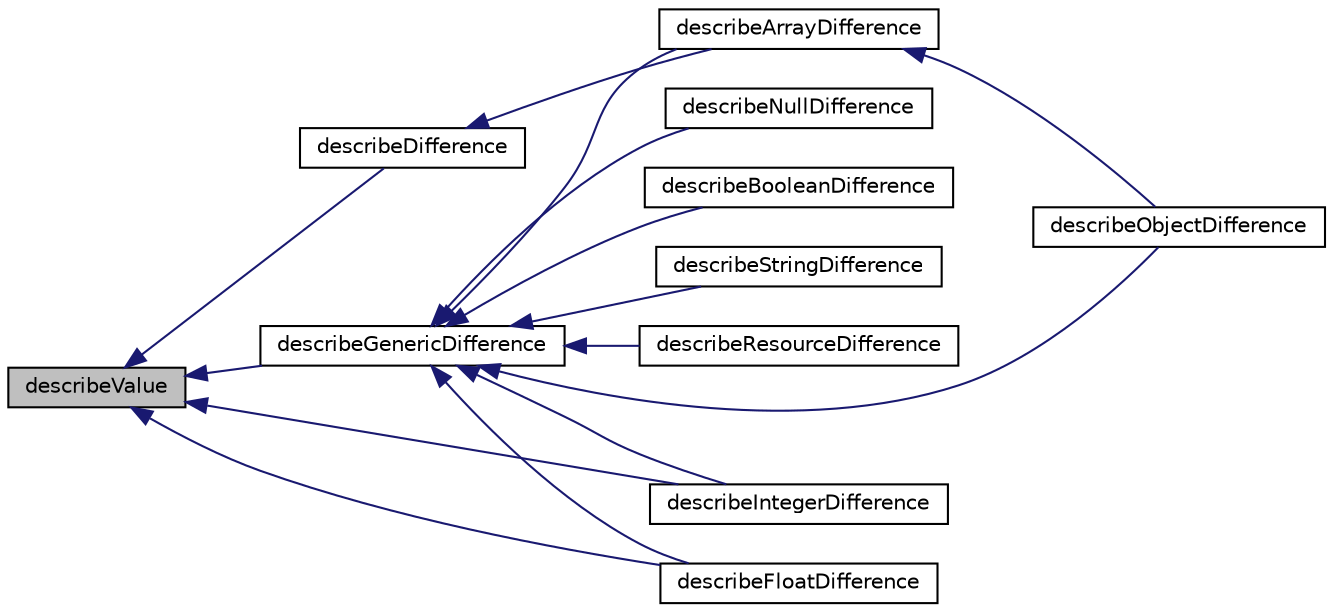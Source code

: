 digraph "describeValue"
{
  edge [fontname="Helvetica",fontsize="10",labelfontname="Helvetica",labelfontsize="10"];
  node [fontname="Helvetica",fontsize="10",shape=record];
  rankdir="LR";
  Node1 [label="describeValue",height=0.2,width=0.4,color="black", fillcolor="grey75", style="filled" fontcolor="black"];
  Node1 -> Node2 [dir="back",color="midnightblue",fontsize="10",style="solid",fontname="Helvetica"];
  Node2 [label="describeDifference",height=0.2,width=0.4,color="black", fillcolor="white", style="filled",URL="$class_simple_dumper.html#afc0b7e6c4b319af5882b360c4b19cc0e"];
  Node2 -> Node3 [dir="back",color="midnightblue",fontsize="10",style="solid",fontname="Helvetica"];
  Node3 [label="describeArrayDifference",height=0.2,width=0.4,color="black", fillcolor="white", style="filled",URL="$class_simple_dumper.html#aef0baba0f98a49ab6388b3fb7632824a"];
  Node3 -> Node4 [dir="back",color="midnightblue",fontsize="10",style="solid",fontname="Helvetica"];
  Node4 [label="describeObjectDifference",height=0.2,width=0.4,color="black", fillcolor="white", style="filled",URL="$class_simple_dumper.html#aaf0d5ec94d7179eaa223a9b6cd0eb092"];
  Node1 -> Node5 [dir="back",color="midnightblue",fontsize="10",style="solid",fontname="Helvetica"];
  Node5 [label="describeGenericDifference",height=0.2,width=0.4,color="black", fillcolor="white", style="filled",URL="$class_simple_dumper.html#a5f010ffa67f6c5e8464f2d26543f5f0c"];
  Node5 -> Node6 [dir="back",color="midnightblue",fontsize="10",style="solid",fontname="Helvetica"];
  Node6 [label="describeNullDifference",height=0.2,width=0.4,color="black", fillcolor="white", style="filled",URL="$class_simple_dumper.html#a8e85a303dad830209624fdf08705af7e"];
  Node5 -> Node7 [dir="back",color="midnightblue",fontsize="10",style="solid",fontname="Helvetica"];
  Node7 [label="describeBooleanDifference",height=0.2,width=0.4,color="black", fillcolor="white", style="filled",URL="$class_simple_dumper.html#a9281948a9fdfc4058f6a02cc17fd934b"];
  Node5 -> Node8 [dir="back",color="midnightblue",fontsize="10",style="solid",fontname="Helvetica"];
  Node8 [label="describeStringDifference",height=0.2,width=0.4,color="black", fillcolor="white", style="filled",URL="$class_simple_dumper.html#aa40a91092b0c81804f307354ff7b52b1"];
  Node5 -> Node9 [dir="back",color="midnightblue",fontsize="10",style="solid",fontname="Helvetica"];
  Node9 [label="describeIntegerDifference",height=0.2,width=0.4,color="black", fillcolor="white", style="filled",URL="$class_simple_dumper.html#a61fa90e9d86e6fdf1499b703397fdb57"];
  Node5 -> Node10 [dir="back",color="midnightblue",fontsize="10",style="solid",fontname="Helvetica"];
  Node10 [label="describeFloatDifference",height=0.2,width=0.4,color="black", fillcolor="white", style="filled",URL="$class_simple_dumper.html#af07511403b03f94a4eb944ffa522d3e7"];
  Node5 -> Node3 [dir="back",color="midnightblue",fontsize="10",style="solid",fontname="Helvetica"];
  Node5 -> Node11 [dir="back",color="midnightblue",fontsize="10",style="solid",fontname="Helvetica"];
  Node11 [label="describeResourceDifference",height=0.2,width=0.4,color="black", fillcolor="white", style="filled",URL="$class_simple_dumper.html#af15e6c8154c738f609e54a10cd3df263"];
  Node5 -> Node4 [dir="back",color="midnightblue",fontsize="10",style="solid",fontname="Helvetica"];
  Node1 -> Node9 [dir="back",color="midnightblue",fontsize="10",style="solid",fontname="Helvetica"];
  Node1 -> Node10 [dir="back",color="midnightblue",fontsize="10",style="solid",fontname="Helvetica"];
}
